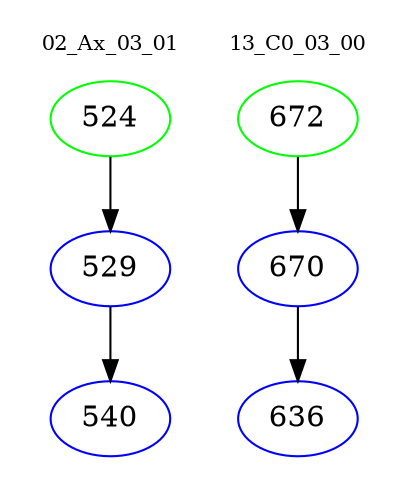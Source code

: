 digraph{
subgraph cluster_0 {
color = white
label = "02_Ax_03_01";
fontsize=10;
T0_524 [label="524", color="green"]
T0_524 -> T0_529 [color="black"]
T0_529 [label="529", color="blue"]
T0_529 -> T0_540 [color="black"]
T0_540 [label="540", color="blue"]
}
subgraph cluster_1 {
color = white
label = "13_C0_03_00";
fontsize=10;
T1_672 [label="672", color="green"]
T1_672 -> T1_670 [color="black"]
T1_670 [label="670", color="blue"]
T1_670 -> T1_636 [color="black"]
T1_636 [label="636", color="blue"]
}
}
